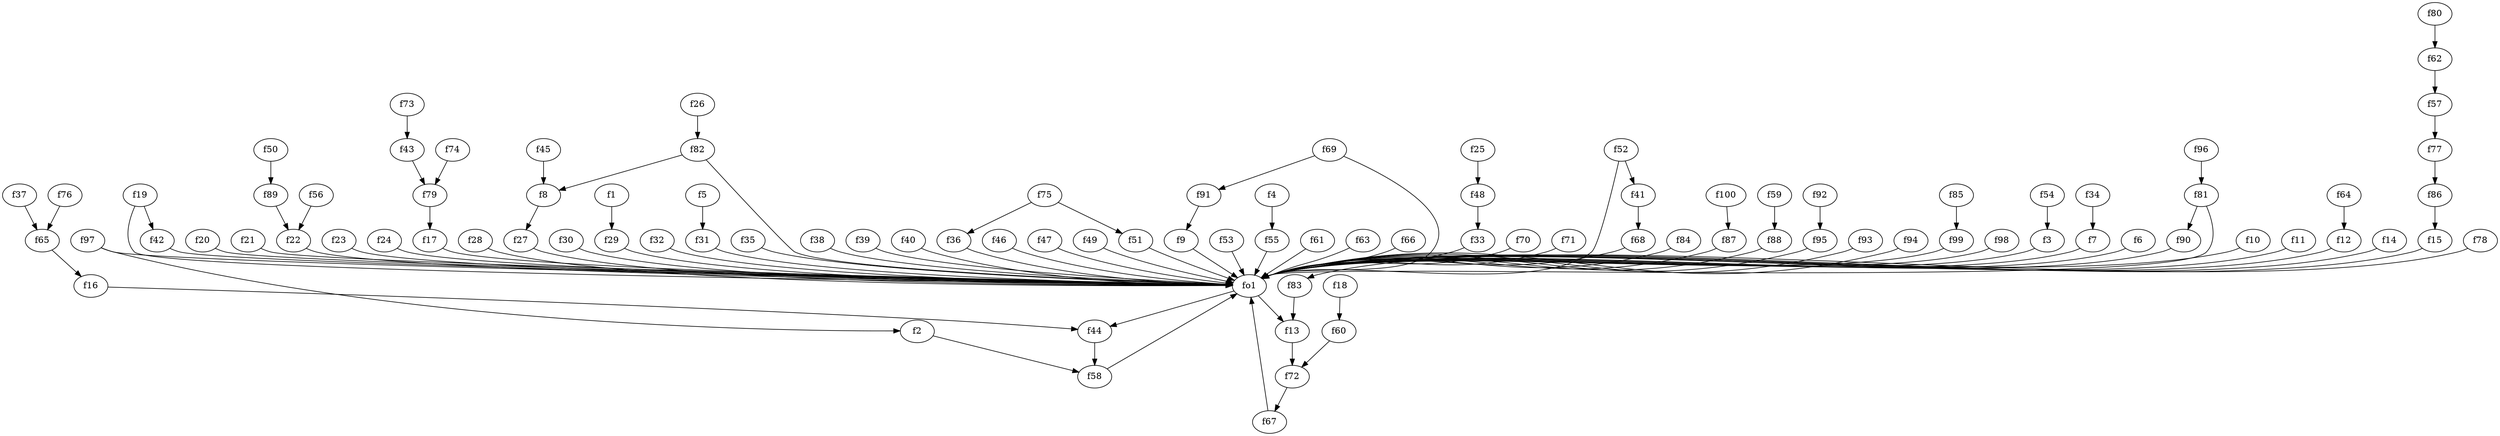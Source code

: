 strict digraph  {
f1;
f2;
f3;
f4;
f5;
f6;
f7;
f8;
f9;
f10;
f11;
f12;
f13;
f14;
f15;
f16;
f17;
f18;
f19;
f20;
f21;
f22;
f23;
f24;
f25;
f26;
f27;
f28;
f29;
f30;
f31;
f32;
f33;
f34;
f35;
f36;
f37;
f38;
f39;
f40;
f41;
f42;
f43;
f44;
f45;
f46;
f47;
f48;
f49;
f50;
f51;
f52;
f53;
f54;
f55;
f56;
f57;
f58;
f59;
f60;
f61;
f62;
f63;
f64;
f65;
f66;
f67;
f68;
f69;
f70;
f71;
f72;
f73;
f74;
f75;
f76;
f77;
f78;
f79;
f80;
f81;
f82;
f83;
f84;
f85;
f86;
f87;
f88;
f89;
f90;
f91;
f92;
f93;
f94;
f95;
f96;
f97;
f98;
f99;
f100;
fo1;
f1 -> f29  [weight=2];
f2 -> f58  [weight=2];
f3 -> fo1  [weight=2];
f4 -> f55  [weight=2];
f5 -> f31  [weight=2];
f6 -> fo1  [weight=2];
f7 -> fo1  [weight=2];
f8 -> f27  [weight=2];
f9 -> fo1  [weight=2];
f10 -> fo1  [weight=2];
f11 -> fo1  [weight=2];
f12 -> fo1  [weight=2];
f13 -> f72  [weight=2];
f14 -> fo1  [weight=2];
f15 -> fo1  [weight=2];
f16 -> f44  [weight=2];
f17 -> fo1  [weight=2];
f18 -> f60  [weight=2];
f19 -> fo1  [weight=2];
f19 -> f42  [weight=2];
f20 -> fo1  [weight=2];
f21 -> fo1  [weight=2];
f22 -> fo1  [weight=2];
f23 -> fo1  [weight=2];
f24 -> fo1  [weight=2];
f25 -> f48  [weight=2];
f26 -> f82  [weight=2];
f27 -> fo1  [weight=2];
f28 -> fo1  [weight=2];
f29 -> fo1  [weight=2];
f30 -> fo1  [weight=2];
f31 -> fo1  [weight=2];
f32 -> fo1  [weight=2];
f33 -> fo1  [weight=2];
f34 -> f7  [weight=2];
f35 -> fo1  [weight=2];
f36 -> fo1  [weight=2];
f37 -> f65  [weight=2];
f38 -> fo1  [weight=2];
f39 -> fo1  [weight=2];
f40 -> fo1  [weight=2];
f41 -> f68  [weight=2];
f42 -> fo1  [weight=2];
f43 -> f79  [weight=2];
f44 -> f58  [weight=2];
f45 -> f8  [weight=2];
f46 -> fo1  [weight=2];
f47 -> fo1  [weight=2];
f48 -> f33  [weight=2];
f49 -> fo1  [weight=2];
f50 -> f89  [weight=2];
f51 -> fo1  [weight=2];
f52 -> f41  [weight=2];
f52 -> fo1  [weight=2];
f53 -> fo1  [weight=2];
f54 -> f3  [weight=2];
f55 -> fo1  [weight=2];
f56 -> f22  [weight=2];
f57 -> f77  [weight=2];
f58 -> fo1  [weight=2];
f59 -> f88  [weight=2];
f60 -> f72  [weight=2];
f61 -> fo1  [weight=2];
f62 -> f57  [weight=2];
f63 -> fo1  [weight=2];
f64 -> f12  [weight=2];
f65 -> f16  [weight=2];
f66 -> fo1  [weight=2];
f67 -> fo1  [weight=2];
f68 -> fo1  [weight=2];
f69 -> fo1  [weight=2];
f69 -> f91  [weight=2];
f70 -> fo1  [weight=2];
f71 -> fo1  [weight=2];
f72 -> f67  [weight=2];
f73 -> f43  [weight=2];
f74 -> f79  [weight=2];
f75 -> f51  [weight=2];
f75 -> f36  [weight=2];
f76 -> f65  [weight=2];
f77 -> f86  [weight=2];
f78 -> f83  [weight=2];
f79 -> f17  [weight=2];
f80 -> f62  [weight=2];
f81 -> fo1  [weight=2];
f81 -> f90  [weight=2];
f82 -> fo1  [weight=2];
f82 -> f8  [weight=2];
f83 -> f13  [weight=2];
f84 -> fo1  [weight=2];
f85 -> f99  [weight=2];
f86 -> f15  [weight=2];
f87 -> fo1  [weight=2];
f88 -> fo1  [weight=2];
f89 -> f22  [weight=2];
f90 -> fo1  [weight=2];
f91 -> f9  [weight=2];
f92 -> f95  [weight=2];
f93 -> fo1  [weight=2];
f94 -> fo1  [weight=2];
f95 -> fo1  [weight=2];
f96 -> f81  [weight=2];
f97 -> f2  [weight=2];
f97 -> fo1  [weight=2];
f98 -> fo1  [weight=2];
f99 -> fo1  [weight=2];
f100 -> f87  [weight=2];
fo1 -> f44  [weight=2];
fo1 -> f13  [weight=2];
}
